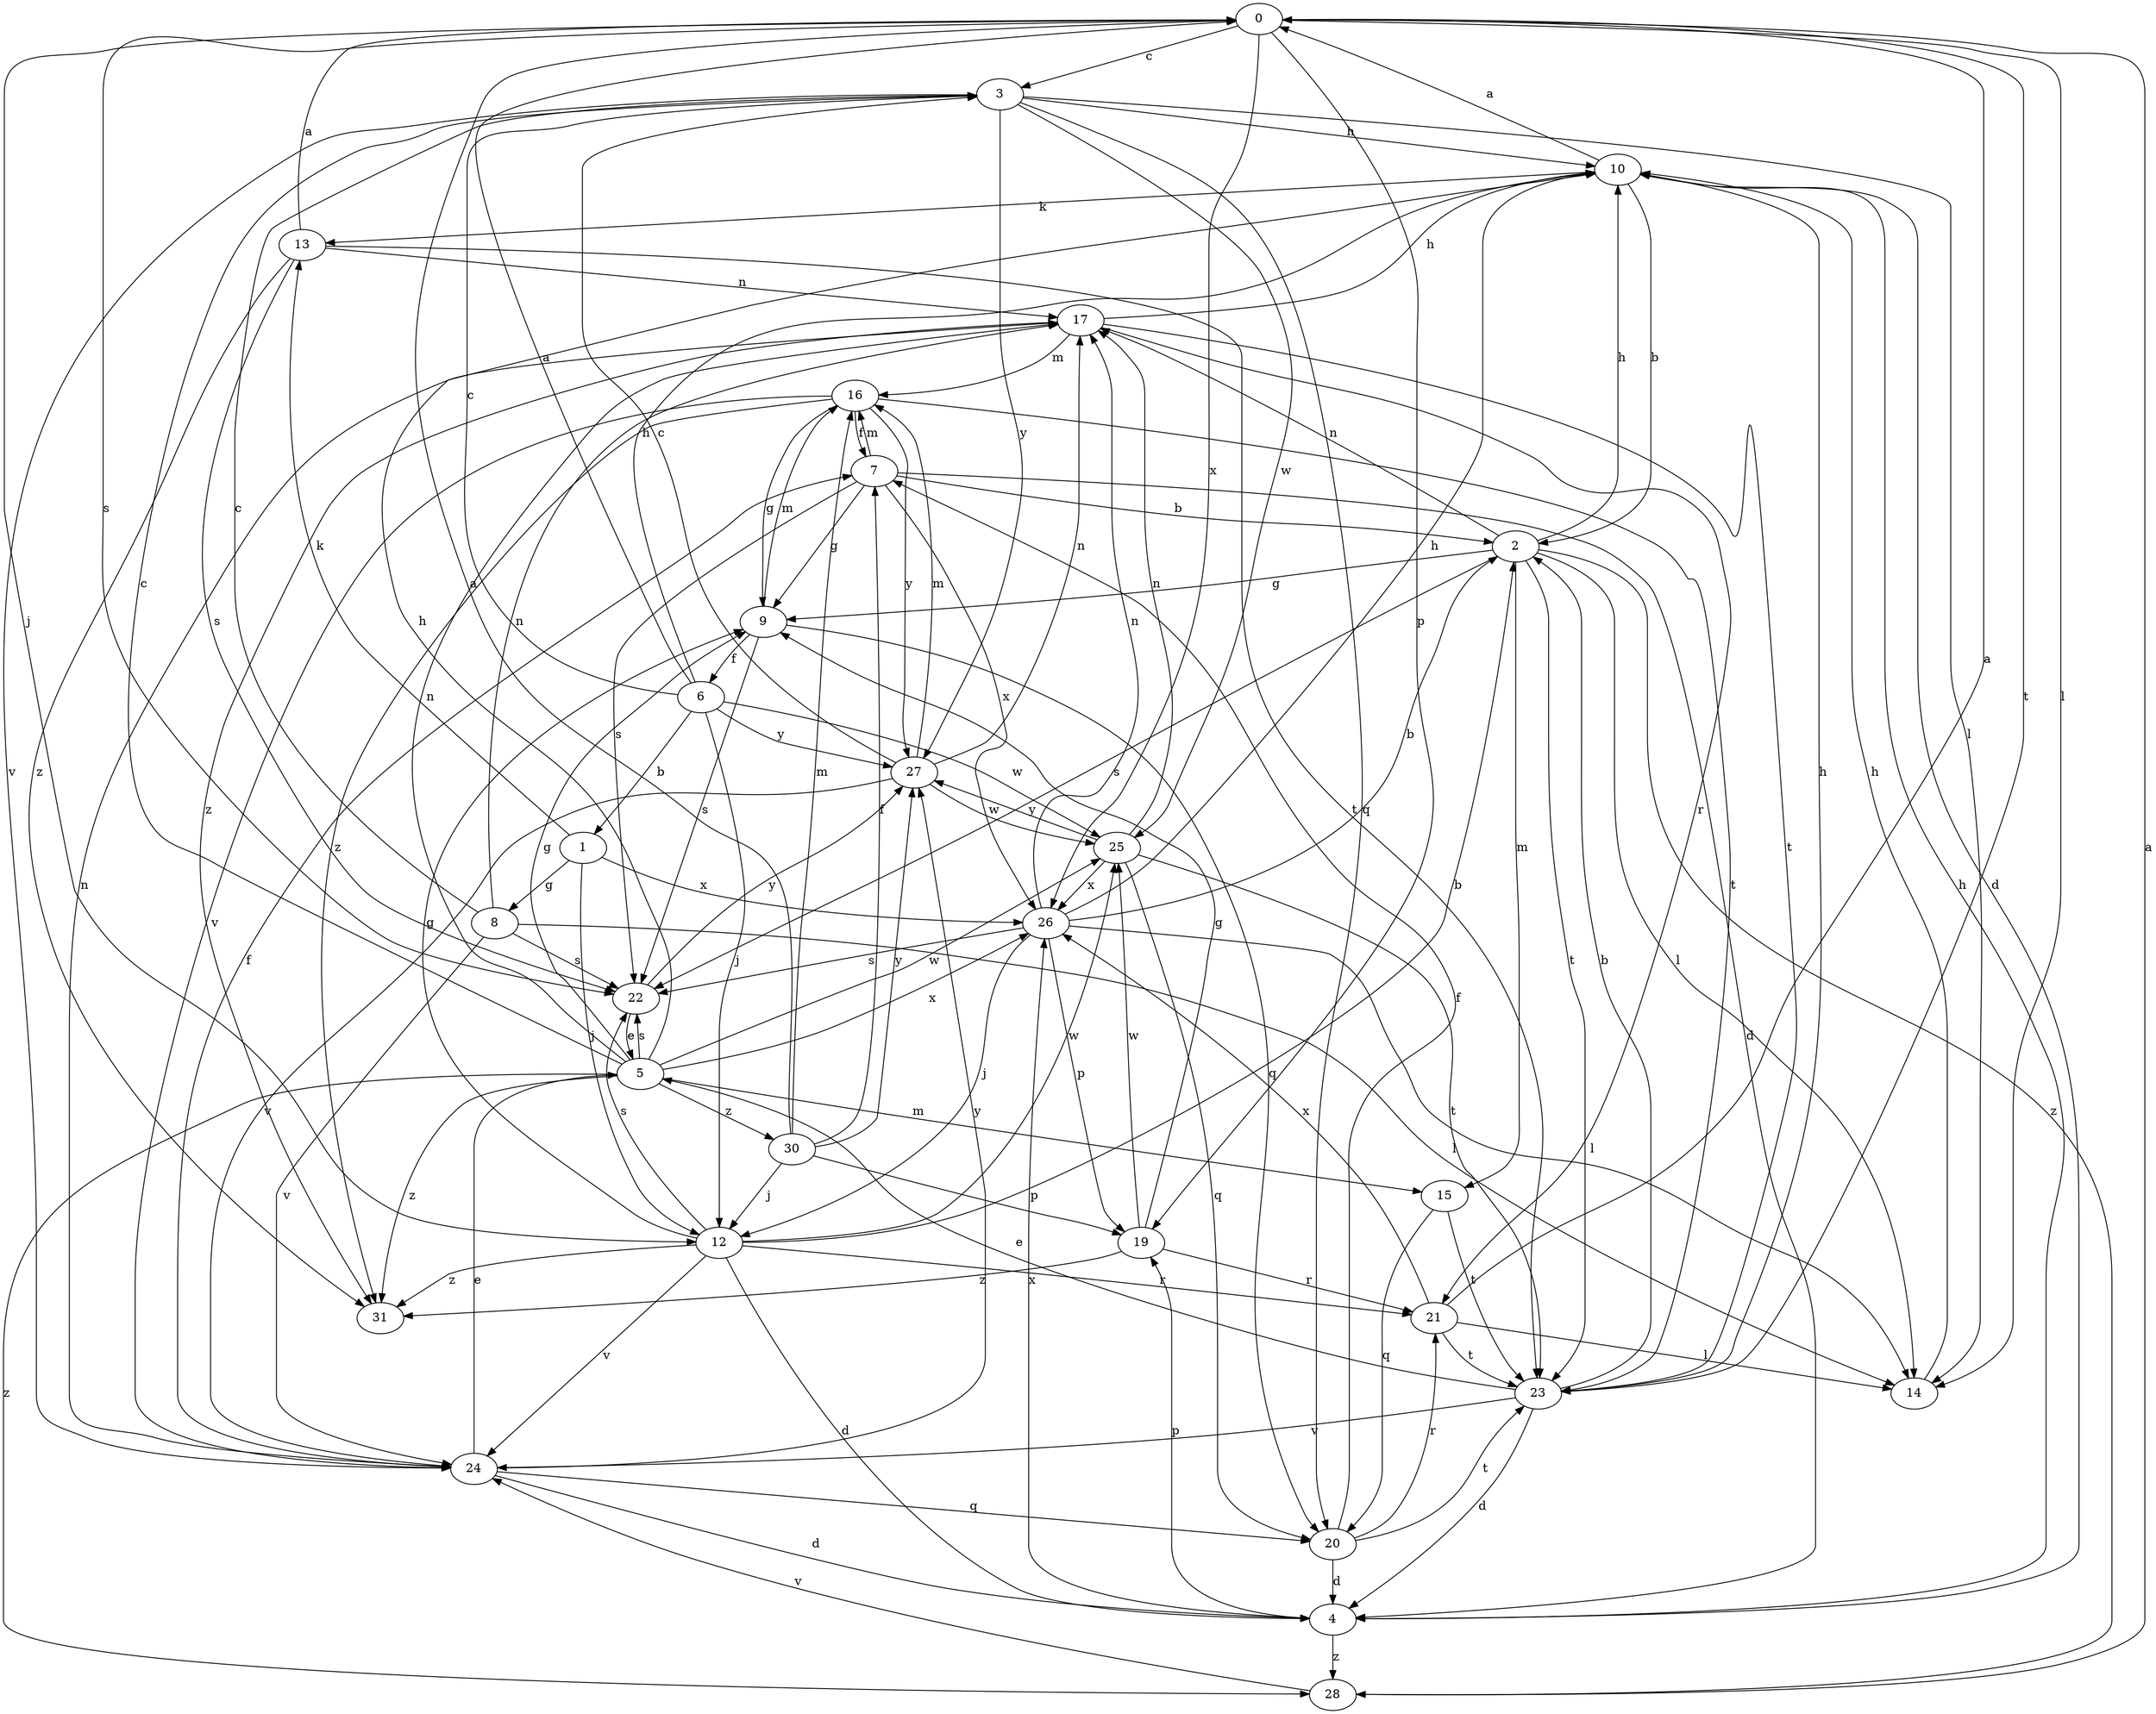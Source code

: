 strict digraph  {
0;
1;
2;
3;
4;
5;
6;
7;
8;
9;
10;
12;
13;
14;
15;
16;
17;
19;
20;
21;
22;
23;
24;
25;
26;
27;
28;
30;
31;
0 -> 3  [label=c];
0 -> 12  [label=j];
0 -> 14  [label=l];
0 -> 19  [label=p];
0 -> 22  [label=s];
0 -> 23  [label=t];
0 -> 26  [label=x];
1 -> 8  [label=g];
1 -> 12  [label=j];
1 -> 13  [label=k];
1 -> 26  [label=x];
2 -> 9  [label=g];
2 -> 10  [label=h];
2 -> 14  [label=l];
2 -> 15  [label=m];
2 -> 17  [label=n];
2 -> 22  [label=s];
2 -> 23  [label=t];
2 -> 28  [label=z];
3 -> 10  [label=h];
3 -> 14  [label=l];
3 -> 20  [label=q];
3 -> 24  [label=v];
3 -> 25  [label=w];
3 -> 27  [label=y];
4 -> 10  [label=h];
4 -> 19  [label=p];
4 -> 26  [label=x];
4 -> 28  [label=z];
5 -> 3  [label=c];
5 -> 9  [label=g];
5 -> 10  [label=h];
5 -> 15  [label=m];
5 -> 17  [label=n];
5 -> 22  [label=s];
5 -> 25  [label=w];
5 -> 26  [label=x];
5 -> 28  [label=z];
5 -> 30  [label=z];
5 -> 31  [label=z];
6 -> 0  [label=a];
6 -> 1  [label=b];
6 -> 3  [label=c];
6 -> 10  [label=h];
6 -> 12  [label=j];
6 -> 25  [label=w];
6 -> 27  [label=y];
7 -> 2  [label=b];
7 -> 4  [label=d];
7 -> 9  [label=g];
7 -> 16  [label=m];
7 -> 22  [label=s];
7 -> 26  [label=x];
8 -> 3  [label=c];
8 -> 14  [label=l];
8 -> 17  [label=n];
8 -> 22  [label=s];
8 -> 24  [label=v];
9 -> 6  [label=f];
9 -> 16  [label=m];
9 -> 20  [label=q];
9 -> 22  [label=s];
10 -> 0  [label=a];
10 -> 2  [label=b];
10 -> 4  [label=d];
10 -> 13  [label=k];
12 -> 2  [label=b];
12 -> 4  [label=d];
12 -> 9  [label=g];
12 -> 21  [label=r];
12 -> 22  [label=s];
12 -> 24  [label=v];
12 -> 25  [label=w];
12 -> 31  [label=z];
13 -> 0  [label=a];
13 -> 17  [label=n];
13 -> 22  [label=s];
13 -> 23  [label=t];
13 -> 31  [label=z];
14 -> 10  [label=h];
15 -> 20  [label=q];
15 -> 23  [label=t];
16 -> 7  [label=f];
16 -> 9  [label=g];
16 -> 23  [label=t];
16 -> 24  [label=v];
16 -> 27  [label=y];
16 -> 31  [label=z];
17 -> 10  [label=h];
17 -> 16  [label=m];
17 -> 21  [label=r];
17 -> 23  [label=t];
17 -> 31  [label=z];
19 -> 9  [label=g];
19 -> 21  [label=r];
19 -> 25  [label=w];
19 -> 31  [label=z];
20 -> 4  [label=d];
20 -> 7  [label=f];
20 -> 21  [label=r];
20 -> 23  [label=t];
21 -> 0  [label=a];
21 -> 14  [label=l];
21 -> 23  [label=t];
21 -> 26  [label=x];
22 -> 5  [label=e];
22 -> 27  [label=y];
23 -> 2  [label=b];
23 -> 4  [label=d];
23 -> 5  [label=e];
23 -> 10  [label=h];
23 -> 24  [label=v];
24 -> 4  [label=d];
24 -> 5  [label=e];
24 -> 7  [label=f];
24 -> 17  [label=n];
24 -> 20  [label=q];
24 -> 27  [label=y];
25 -> 17  [label=n];
25 -> 20  [label=q];
25 -> 23  [label=t];
25 -> 26  [label=x];
25 -> 27  [label=y];
26 -> 2  [label=b];
26 -> 10  [label=h];
26 -> 12  [label=j];
26 -> 14  [label=l];
26 -> 17  [label=n];
26 -> 19  [label=p];
26 -> 22  [label=s];
27 -> 3  [label=c];
27 -> 16  [label=m];
27 -> 17  [label=n];
27 -> 24  [label=v];
27 -> 25  [label=w];
28 -> 0  [label=a];
28 -> 24  [label=v];
30 -> 0  [label=a];
30 -> 7  [label=f];
30 -> 12  [label=j];
30 -> 16  [label=m];
30 -> 19  [label=p];
30 -> 27  [label=y];
}

